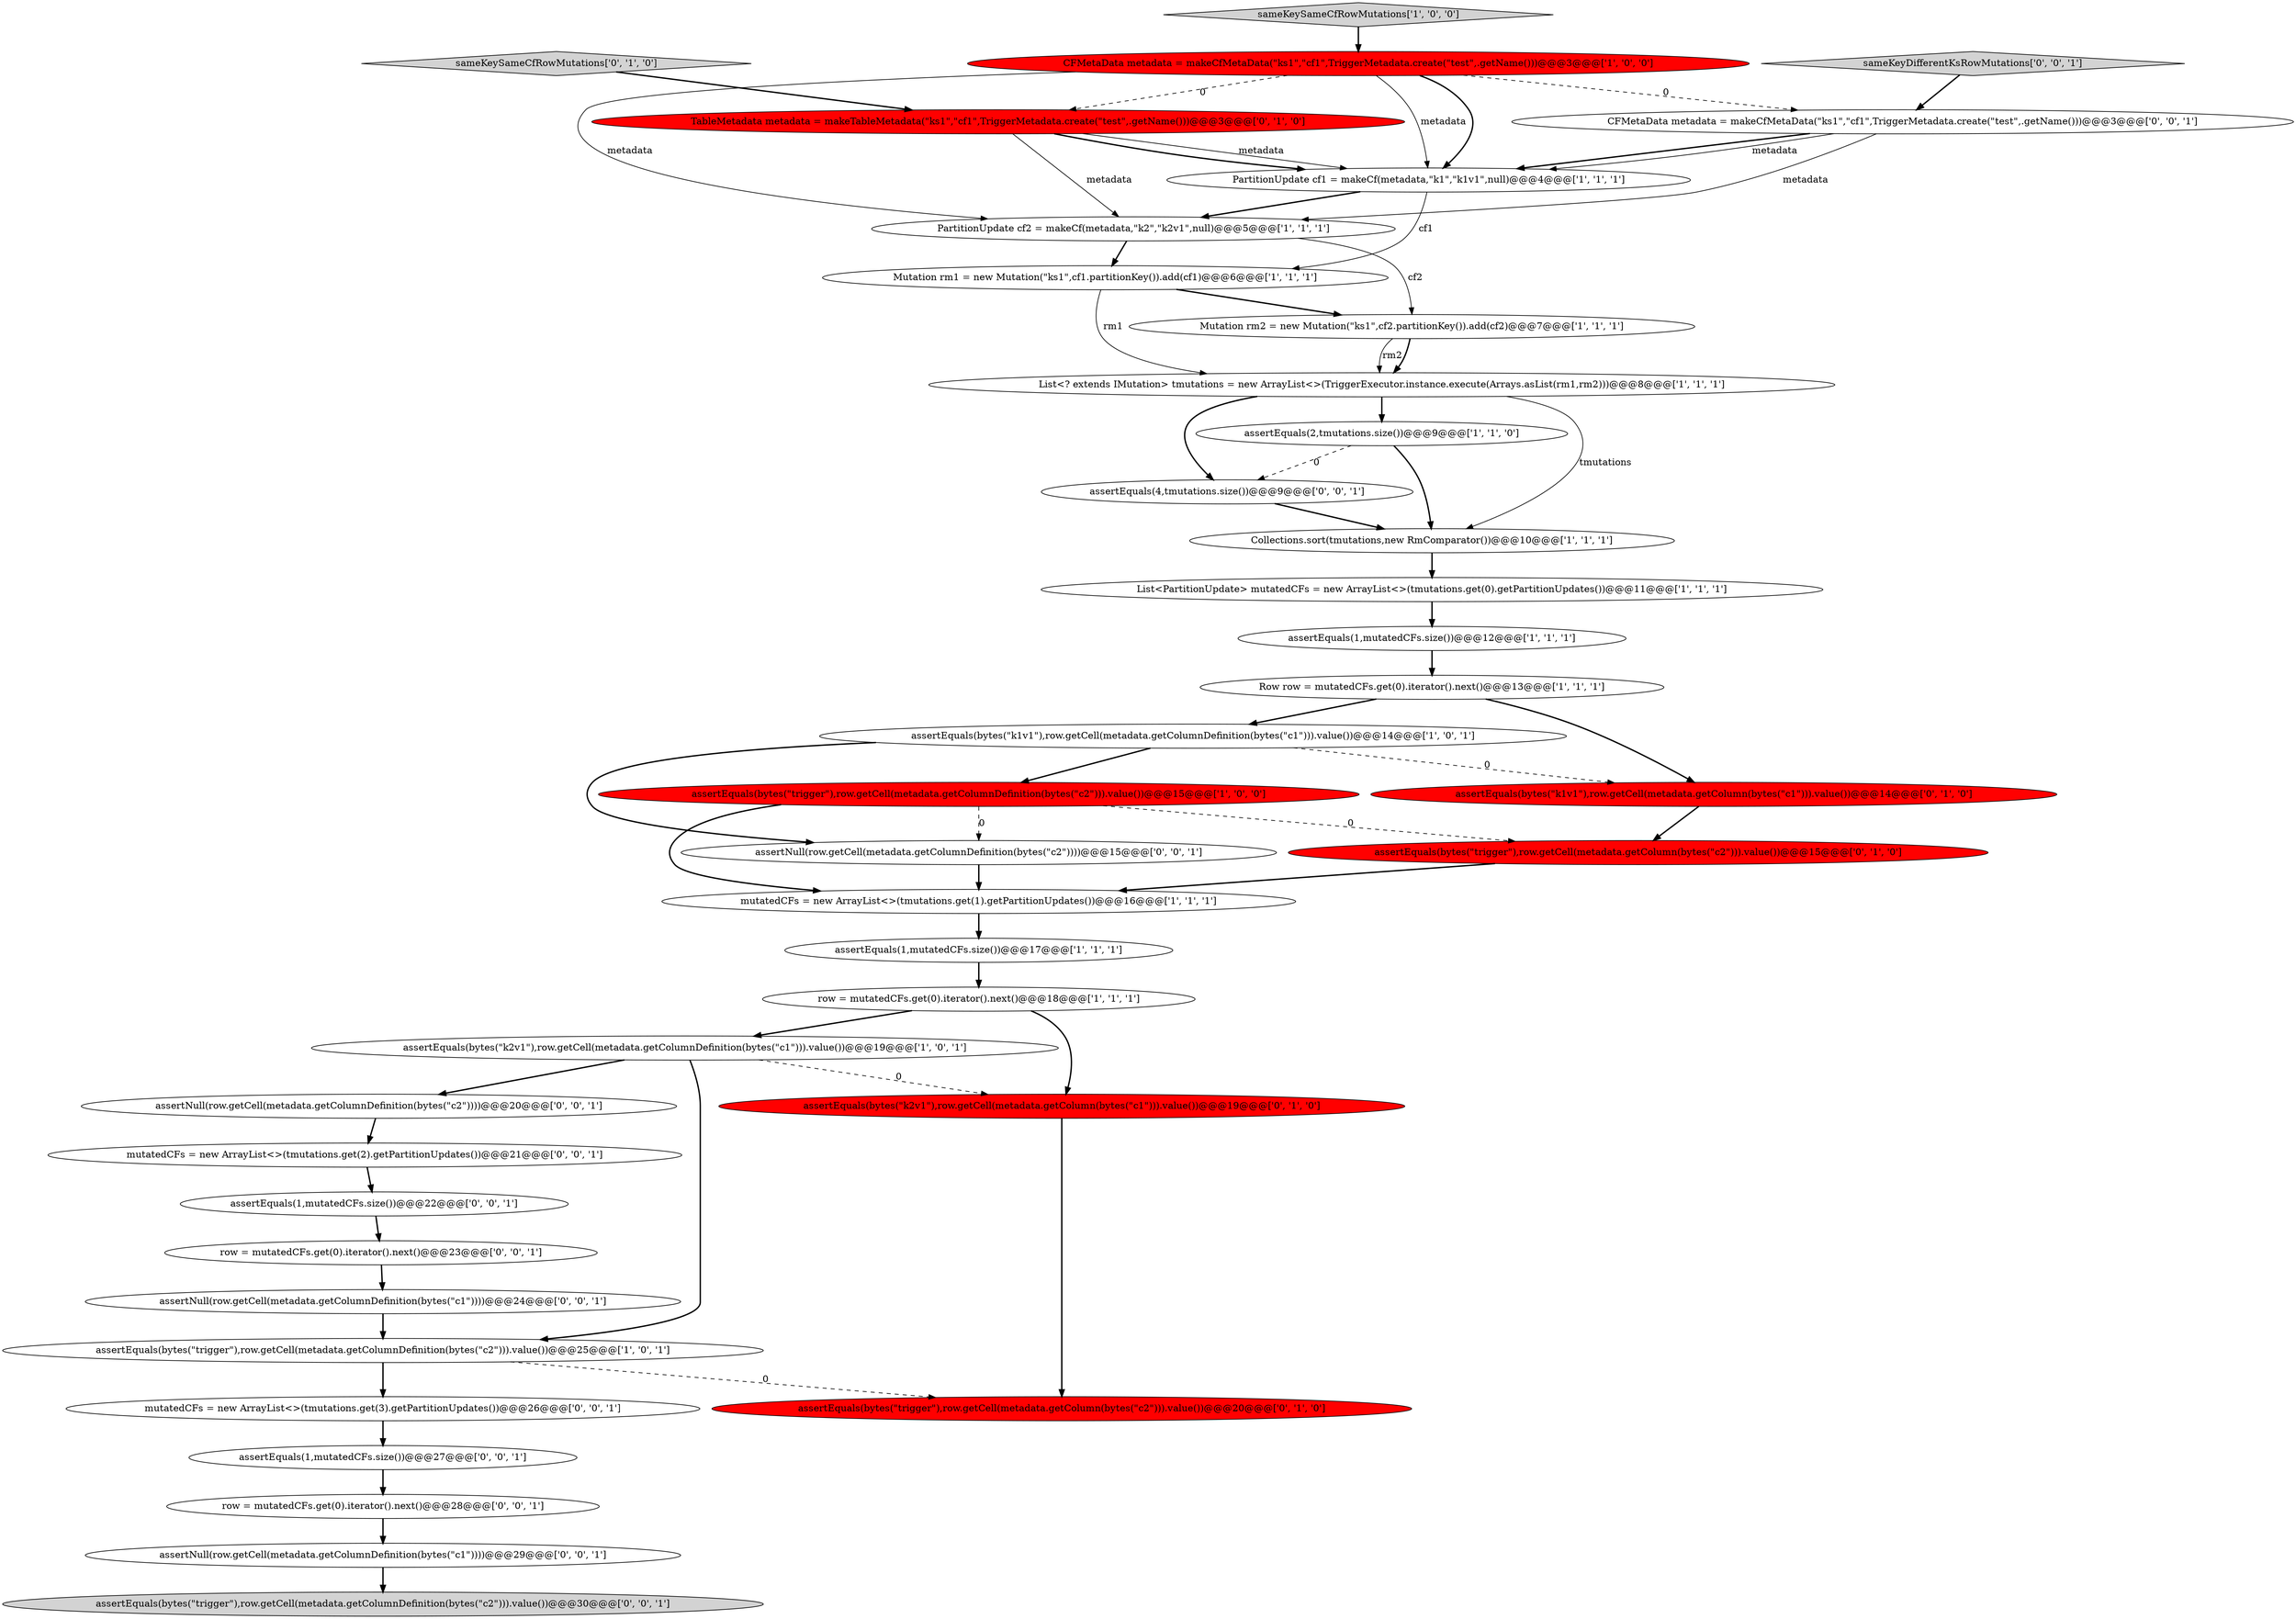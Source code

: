 digraph {
19 [style = filled, label = "TableMetadata metadata = makeTableMetadata(\"ks1\",\"cf1\",TriggerMetadata.create(\"test\",.getName()))@@@3@@@['0', '1', '0']", fillcolor = red, shape = ellipse image = "AAA1AAABBB2BBB"];
16 [style = filled, label = "mutatedCFs = new ArrayList<>(tmutations.get(1).getPartitionUpdates())@@@16@@@['1', '1', '1']", fillcolor = white, shape = ellipse image = "AAA0AAABBB1BBB"];
27 [style = filled, label = "sameKeyDifferentKsRowMutations['0', '0', '1']", fillcolor = lightgray, shape = diamond image = "AAA0AAABBB3BBB"];
28 [style = filled, label = "mutatedCFs = new ArrayList<>(tmutations.get(3).getPartitionUpdates())@@@26@@@['0', '0', '1']", fillcolor = white, shape = ellipse image = "AAA0AAABBB3BBB"];
14 [style = filled, label = "Mutation rm2 = new Mutation(\"ks1\",cf2.partitionKey()).add(cf2)@@@7@@@['1', '1', '1']", fillcolor = white, shape = ellipse image = "AAA0AAABBB1BBB"];
30 [style = filled, label = "assertNull(row.getCell(metadata.getColumnDefinition(bytes(\"c1\"))))@@@24@@@['0', '0', '1']", fillcolor = white, shape = ellipse image = "AAA0AAABBB3BBB"];
18 [style = filled, label = "Row row = mutatedCFs.get(0).iterator().next()@@@13@@@['1', '1', '1']", fillcolor = white, shape = ellipse image = "AAA0AAABBB1BBB"];
1 [style = filled, label = "assertEquals(1,mutatedCFs.size())@@@17@@@['1', '1', '1']", fillcolor = white, shape = ellipse image = "AAA0AAABBB1BBB"];
20 [style = filled, label = "assertEquals(bytes(\"trigger\"),row.getCell(metadata.getColumn(bytes(\"c2\"))).value())@@@15@@@['0', '1', '0']", fillcolor = red, shape = ellipse image = "AAA1AAABBB2BBB"];
0 [style = filled, label = "assertEquals(bytes(\"k2v1\"),row.getCell(metadata.getColumnDefinition(bytes(\"c1\"))).value())@@@19@@@['1', '0', '1']", fillcolor = white, shape = ellipse image = "AAA0AAABBB1BBB"];
12 [style = filled, label = "assertEquals(1,mutatedCFs.size())@@@12@@@['1', '1', '1']", fillcolor = white, shape = ellipse image = "AAA0AAABBB1BBB"];
15 [style = filled, label = "List<PartitionUpdate> mutatedCFs = new ArrayList<>(tmutations.get(0).getPartitionUpdates())@@@11@@@['1', '1', '1']", fillcolor = white, shape = ellipse image = "AAA0AAABBB1BBB"];
11 [style = filled, label = "CFMetaData metadata = makeCfMetaData(\"ks1\",\"cf1\",TriggerMetadata.create(\"test\",.getName()))@@@3@@@['1', '0', '0']", fillcolor = red, shape = ellipse image = "AAA1AAABBB1BBB"];
32 [style = filled, label = "assertEquals(4,tmutations.size())@@@9@@@['0', '0', '1']", fillcolor = white, shape = ellipse image = "AAA0AAABBB3BBB"];
17 [style = filled, label = "sameKeySameCfRowMutations['1', '0', '0']", fillcolor = lightgray, shape = diamond image = "AAA0AAABBB1BBB"];
33 [style = filled, label = "assertNull(row.getCell(metadata.getColumnDefinition(bytes(\"c2\"))))@@@20@@@['0', '0', '1']", fillcolor = white, shape = ellipse image = "AAA0AAABBB3BBB"];
38 [style = filled, label = "row = mutatedCFs.get(0).iterator().next()@@@28@@@['0', '0', '1']", fillcolor = white, shape = ellipse image = "AAA0AAABBB3BBB"];
22 [style = filled, label = "assertEquals(bytes(\"k1v1\"),row.getCell(metadata.getColumn(bytes(\"c1\"))).value())@@@14@@@['0', '1', '0']", fillcolor = red, shape = ellipse image = "AAA1AAABBB2BBB"];
36 [style = filled, label = "row = mutatedCFs.get(0).iterator().next()@@@23@@@['0', '0', '1']", fillcolor = white, shape = ellipse image = "AAA0AAABBB3BBB"];
37 [style = filled, label = "assertEquals(1,mutatedCFs.size())@@@27@@@['0', '0', '1']", fillcolor = white, shape = ellipse image = "AAA0AAABBB3BBB"];
9 [style = filled, label = "List<? extends IMutation> tmutations = new ArrayList<>(TriggerExecutor.instance.execute(Arrays.asList(rm1,rm2)))@@@8@@@['1', '1', '1']", fillcolor = white, shape = ellipse image = "AAA0AAABBB1BBB"];
23 [style = filled, label = "sameKeySameCfRowMutations['0', '1', '0']", fillcolor = lightgray, shape = diamond image = "AAA0AAABBB2BBB"];
2 [style = filled, label = "Mutation rm1 = new Mutation(\"ks1\",cf1.partitionKey()).add(cf1)@@@6@@@['1', '1', '1']", fillcolor = white, shape = ellipse image = "AAA0AAABBB1BBB"];
10 [style = filled, label = "assertEquals(2,tmutations.size())@@@9@@@['1', '1', '0']", fillcolor = white, shape = ellipse image = "AAA0AAABBB1BBB"];
21 [style = filled, label = "assertEquals(bytes(\"trigger\"),row.getCell(metadata.getColumn(bytes(\"c2\"))).value())@@@20@@@['0', '1', '0']", fillcolor = red, shape = ellipse image = "AAA1AAABBB2BBB"];
5 [style = filled, label = "PartitionUpdate cf1 = makeCf(metadata,\"k1\",\"k1v1\",null)@@@4@@@['1', '1', '1']", fillcolor = white, shape = ellipse image = "AAA0AAABBB1BBB"];
6 [style = filled, label = "Collections.sort(tmutations,new RmComparator())@@@10@@@['1', '1', '1']", fillcolor = white, shape = ellipse image = "AAA0AAABBB1BBB"];
26 [style = filled, label = "mutatedCFs = new ArrayList<>(tmutations.get(2).getPartitionUpdates())@@@21@@@['0', '0', '1']", fillcolor = white, shape = ellipse image = "AAA0AAABBB3BBB"];
29 [style = filled, label = "assertNull(row.getCell(metadata.getColumnDefinition(bytes(\"c2\"))))@@@15@@@['0', '0', '1']", fillcolor = white, shape = ellipse image = "AAA0AAABBB3BBB"];
8 [style = filled, label = "assertEquals(bytes(\"k1v1\"),row.getCell(metadata.getColumnDefinition(bytes(\"c1\"))).value())@@@14@@@['1', '0', '1']", fillcolor = white, shape = ellipse image = "AAA0AAABBB1BBB"];
4 [style = filled, label = "row = mutatedCFs.get(0).iterator().next()@@@18@@@['1', '1', '1']", fillcolor = white, shape = ellipse image = "AAA0AAABBB1BBB"];
13 [style = filled, label = "PartitionUpdate cf2 = makeCf(metadata,\"k2\",\"k2v1\",null)@@@5@@@['1', '1', '1']", fillcolor = white, shape = ellipse image = "AAA0AAABBB1BBB"];
3 [style = filled, label = "assertEquals(bytes(\"trigger\"),row.getCell(metadata.getColumnDefinition(bytes(\"c2\"))).value())@@@25@@@['1', '0', '1']", fillcolor = white, shape = ellipse image = "AAA0AAABBB1BBB"];
31 [style = filled, label = "assertEquals(bytes(\"trigger\"),row.getCell(metadata.getColumnDefinition(bytes(\"c2\"))).value())@@@30@@@['0', '0', '1']", fillcolor = lightgray, shape = ellipse image = "AAA0AAABBB3BBB"];
24 [style = filled, label = "assertEquals(bytes(\"k2v1\"),row.getCell(metadata.getColumn(bytes(\"c1\"))).value())@@@19@@@['0', '1', '0']", fillcolor = red, shape = ellipse image = "AAA1AAABBB2BBB"];
25 [style = filled, label = "assertNull(row.getCell(metadata.getColumnDefinition(bytes(\"c1\"))))@@@29@@@['0', '0', '1']", fillcolor = white, shape = ellipse image = "AAA0AAABBB3BBB"];
34 [style = filled, label = "CFMetaData metadata = makeCfMetaData(\"ks1\",\"cf1\",TriggerMetadata.create(\"test\",.getName()))@@@3@@@['0', '0', '1']", fillcolor = white, shape = ellipse image = "AAA0AAABBB3BBB"];
7 [style = filled, label = "assertEquals(bytes(\"trigger\"),row.getCell(metadata.getColumnDefinition(bytes(\"c2\"))).value())@@@15@@@['1', '0', '0']", fillcolor = red, shape = ellipse image = "AAA1AAABBB1BBB"];
35 [style = filled, label = "assertEquals(1,mutatedCFs.size())@@@22@@@['0', '0', '1']", fillcolor = white, shape = ellipse image = "AAA0AAABBB3BBB"];
11->13 [style = solid, label="metadata"];
0->3 [style = bold, label=""];
5->2 [style = solid, label="cf1"];
1->4 [style = bold, label=""];
28->37 [style = bold, label=""];
4->24 [style = bold, label=""];
19->5 [style = solid, label="metadata"];
3->21 [style = dashed, label="0"];
9->6 [style = solid, label="tmutations"];
34->5 [style = bold, label=""];
11->34 [style = dashed, label="0"];
9->32 [style = bold, label=""];
7->20 [style = dashed, label="0"];
9->10 [style = bold, label=""];
11->5 [style = solid, label="metadata"];
19->13 [style = solid, label="metadata"];
10->6 [style = bold, label=""];
32->6 [style = bold, label=""];
6->15 [style = bold, label=""];
8->7 [style = bold, label=""];
4->0 [style = bold, label=""];
34->13 [style = solid, label="metadata"];
33->26 [style = bold, label=""];
25->31 [style = bold, label=""];
19->5 [style = bold, label=""];
8->22 [style = dashed, label="0"];
11->5 [style = bold, label=""];
36->30 [style = bold, label=""];
3->28 [style = bold, label=""];
18->22 [style = bold, label=""];
27->34 [style = bold, label=""];
20->16 [style = bold, label=""];
0->33 [style = bold, label=""];
22->20 [style = bold, label=""];
16->1 [style = bold, label=""];
24->21 [style = bold, label=""];
30->3 [style = bold, label=""];
11->19 [style = dashed, label="0"];
10->32 [style = dashed, label="0"];
37->38 [style = bold, label=""];
14->9 [style = solid, label="rm2"];
5->13 [style = bold, label=""];
23->19 [style = bold, label=""];
2->14 [style = bold, label=""];
7->16 [style = bold, label=""];
26->35 [style = bold, label=""];
12->18 [style = bold, label=""];
13->14 [style = solid, label="cf2"];
38->25 [style = bold, label=""];
0->24 [style = dashed, label="0"];
14->9 [style = bold, label=""];
7->29 [style = dashed, label="0"];
15->12 [style = bold, label=""];
18->8 [style = bold, label=""];
2->9 [style = solid, label="rm1"];
35->36 [style = bold, label=""];
29->16 [style = bold, label=""];
8->29 [style = bold, label=""];
13->2 [style = bold, label=""];
17->11 [style = bold, label=""];
34->5 [style = solid, label="metadata"];
}
